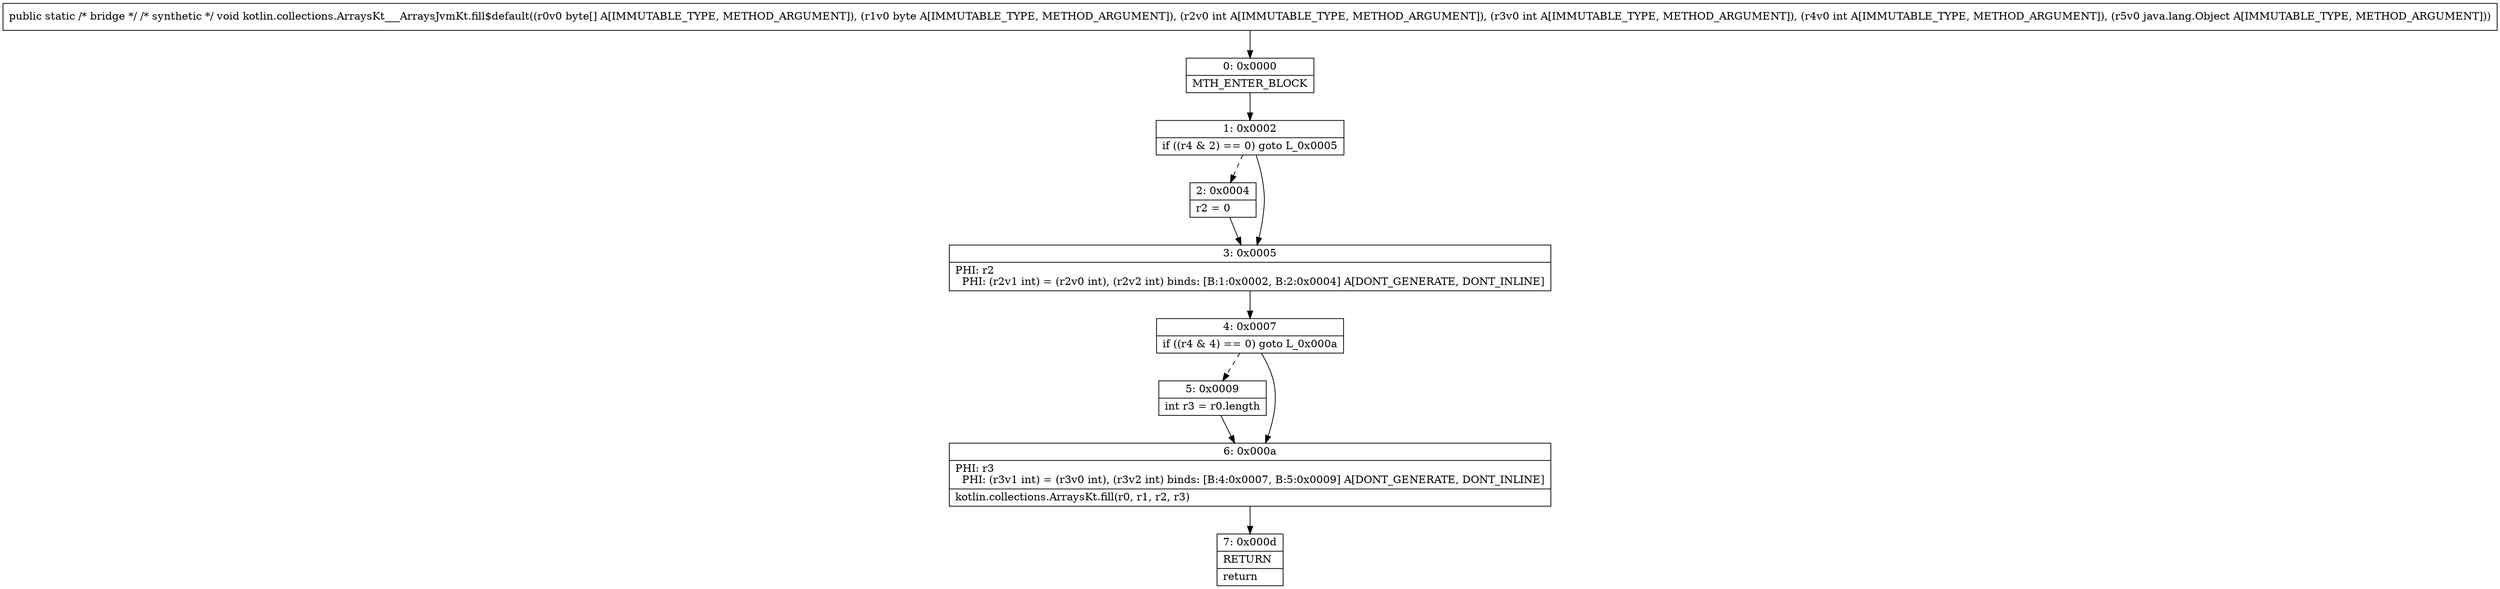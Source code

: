 digraph "CFG forkotlin.collections.ArraysKt___ArraysJvmKt.fill$default([BBIIILjava\/lang\/Object;)V" {
Node_0 [shape=record,label="{0\:\ 0x0000|MTH_ENTER_BLOCK\l}"];
Node_1 [shape=record,label="{1\:\ 0x0002|if ((r4 & 2) == 0) goto L_0x0005\l}"];
Node_2 [shape=record,label="{2\:\ 0x0004|r2 = 0\l}"];
Node_3 [shape=record,label="{3\:\ 0x0005|PHI: r2 \l  PHI: (r2v1 int) = (r2v0 int), (r2v2 int) binds: [B:1:0x0002, B:2:0x0004] A[DONT_GENERATE, DONT_INLINE]\l}"];
Node_4 [shape=record,label="{4\:\ 0x0007|if ((r4 & 4) == 0) goto L_0x000a\l}"];
Node_5 [shape=record,label="{5\:\ 0x0009|int r3 = r0.length\l}"];
Node_6 [shape=record,label="{6\:\ 0x000a|PHI: r3 \l  PHI: (r3v1 int) = (r3v0 int), (r3v2 int) binds: [B:4:0x0007, B:5:0x0009] A[DONT_GENERATE, DONT_INLINE]\l|kotlin.collections.ArraysKt.fill(r0, r1, r2, r3)\l}"];
Node_7 [shape=record,label="{7\:\ 0x000d|RETURN\l|return\l}"];
MethodNode[shape=record,label="{public static \/* bridge *\/ \/* synthetic *\/ void kotlin.collections.ArraysKt___ArraysJvmKt.fill$default((r0v0 byte[] A[IMMUTABLE_TYPE, METHOD_ARGUMENT]), (r1v0 byte A[IMMUTABLE_TYPE, METHOD_ARGUMENT]), (r2v0 int A[IMMUTABLE_TYPE, METHOD_ARGUMENT]), (r3v0 int A[IMMUTABLE_TYPE, METHOD_ARGUMENT]), (r4v0 int A[IMMUTABLE_TYPE, METHOD_ARGUMENT]), (r5v0 java.lang.Object A[IMMUTABLE_TYPE, METHOD_ARGUMENT])) }"];
MethodNode -> Node_0;
Node_0 -> Node_1;
Node_1 -> Node_2[style=dashed];
Node_1 -> Node_3;
Node_2 -> Node_3;
Node_3 -> Node_4;
Node_4 -> Node_5[style=dashed];
Node_4 -> Node_6;
Node_5 -> Node_6;
Node_6 -> Node_7;
}

